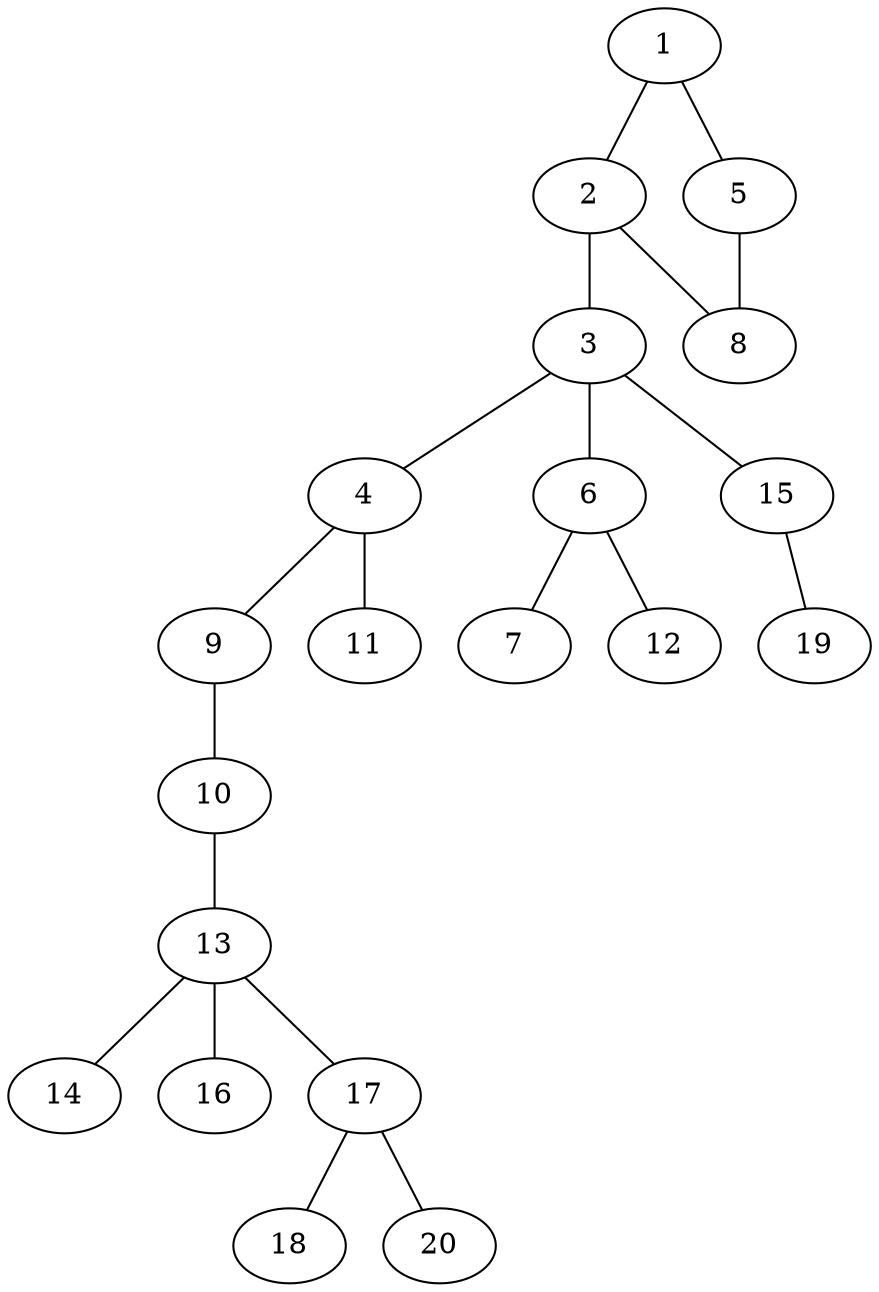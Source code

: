 graph graphname {1--2
1--5
2--3
2--8
3--4
3--6
3--15
4--9
4--11
5--8
6--7
6--12
9--10
10--13
13--14
13--16
13--17
15--19
17--18
17--20
}